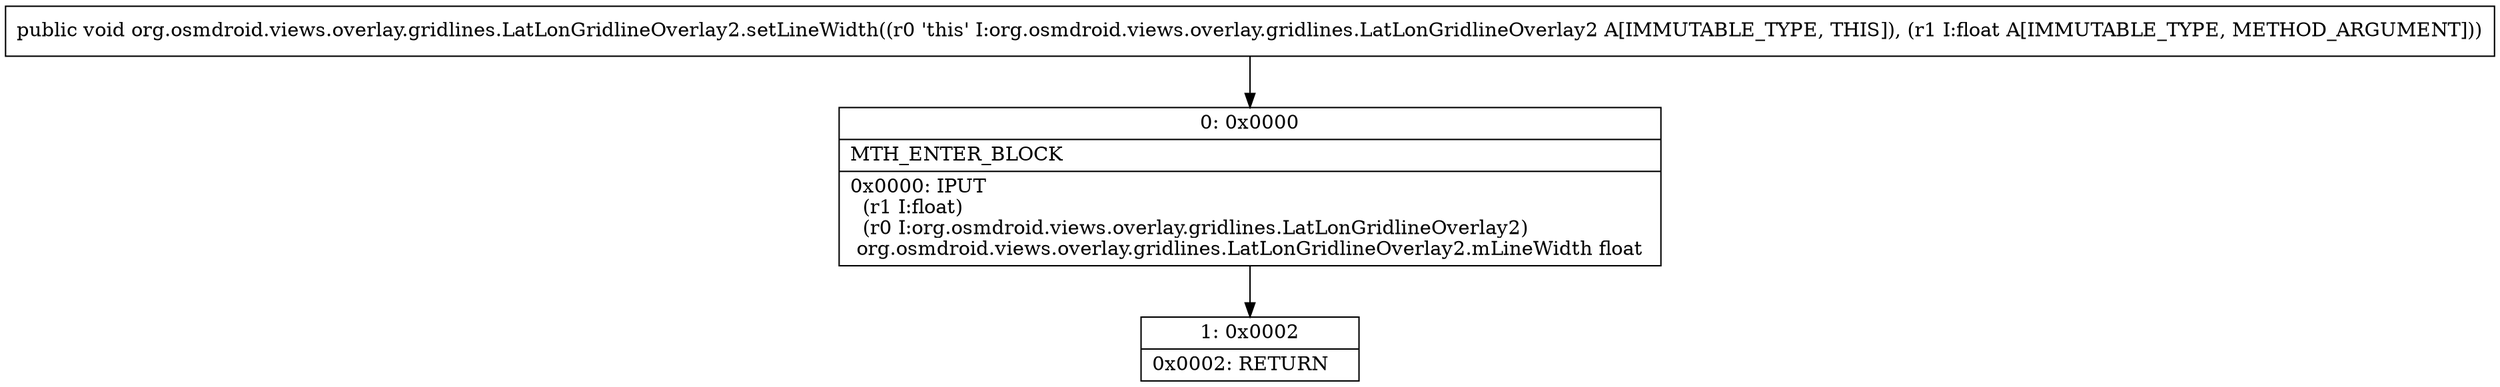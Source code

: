 digraph "CFG fororg.osmdroid.views.overlay.gridlines.LatLonGridlineOverlay2.setLineWidth(F)V" {
Node_0 [shape=record,label="{0\:\ 0x0000|MTH_ENTER_BLOCK\l|0x0000: IPUT  \l  (r1 I:float)\l  (r0 I:org.osmdroid.views.overlay.gridlines.LatLonGridlineOverlay2)\l org.osmdroid.views.overlay.gridlines.LatLonGridlineOverlay2.mLineWidth float \l}"];
Node_1 [shape=record,label="{1\:\ 0x0002|0x0002: RETURN   \l}"];
MethodNode[shape=record,label="{public void org.osmdroid.views.overlay.gridlines.LatLonGridlineOverlay2.setLineWidth((r0 'this' I:org.osmdroid.views.overlay.gridlines.LatLonGridlineOverlay2 A[IMMUTABLE_TYPE, THIS]), (r1 I:float A[IMMUTABLE_TYPE, METHOD_ARGUMENT])) }"];
MethodNode -> Node_0;
Node_0 -> Node_1;
}

